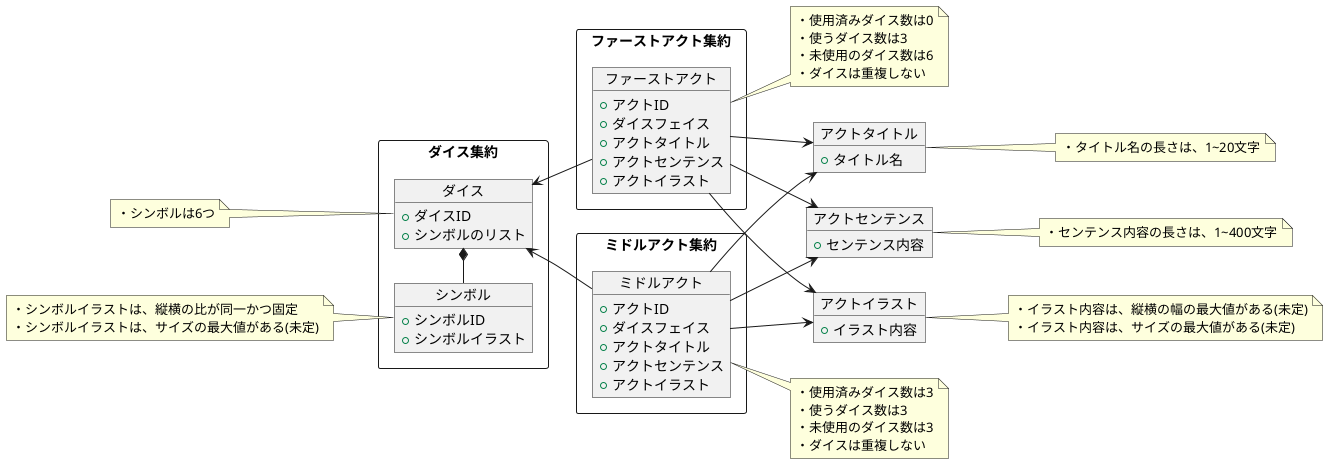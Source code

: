 @startuml FirstAct

left to right direction

rectangle ファーストアクト集約 {
    object ファーストアクト
}

object ファーストアクト {
    + アクトID
    + ダイスフェイス
    + アクトタイトル
    + アクトセンテンス
    + アクトイラスト
}

note right of ファーストアクト
・使用済みダイス数は0
・使うダイス数は3
・未使用のダイス数は6
・ダイスは重複しない
end note

rectangle ミドルアクト集約 {
    object ミドルアクト
}

object ミドルアクト {
    + アクトID
    + ダイスフェイス
    + アクトタイトル
    + アクトセンテンス
    + アクトイラスト
}

note right of ミドルアクト
・使用済みダイス数は3
・使うダイス数は3
・未使用のダイス数は3
・ダイスは重複しない
end note

object アクトタイトル {
    + タイトル名
}
ファーストアクト --> アクトタイトル
ミドルアクト --> アクトタイトル
note right of アクトタイトル
・タイトル名の長さは、1~20文字
end note

object アクトセンテンス {
    + センテンス内容
}
ファーストアクト --> アクトセンテンス
ミドルアクト --> アクトセンテンス
note right of アクトセンテンス
・センテンス内容の長さは、1~400文字
end note

object アクトイラスト {
    + イラスト内容
}
ファーストアクト --> アクトイラスト
ミドルアクト --> アクトイラスト
note right of アクトイラスト
・イラスト内容は、縦横の幅の最大値がある(未定)
・イラスト内容は、サイズの最大値がある(未定)
end note

rectangle ダイス集約 {
    object ダイス
    object シンボル
    ファーストアクト -up-> ダイス
    ミドルアクト -up-> ダイス
    シンボル -left-* ダイス
}

object ダイス {
    + ダイスID
    + シンボルのリスト
}

note left of ダイス 
・シンボルは6つ
end note

object シンボル {
    + シンボルID
    + シンボルイラスト
}

note left of シンボル
・シンボルイラストは、縦横の比が同一かつ固定
・シンボルイラストは、サイズの最大値がある(未定)
end note

@enduml